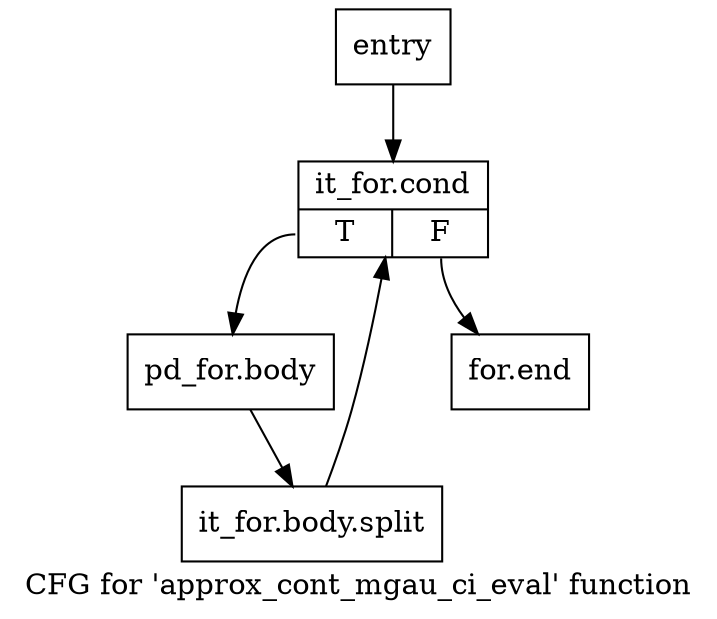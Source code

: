 digraph "CFG for 'approx_cont_mgau_ci_eval' function" {
	label="CFG for 'approx_cont_mgau_ci_eval' function";

	Node0xd87ba0 [shape=record,label="{entry}"];
	Node0xd87ba0 -> Node0xd87bf0;
	Node0xd87bf0 [shape=record,label="{it_for.cond|{<s0>T|<s1>F}}"];
	Node0xd87bf0:s0 -> Node0xd87c40;
	Node0xd87bf0:s1 -> Node0xd87c90;
	Node0xd87c40 [shape=record,label="{pd_for.body}"];
	Node0xd87c40 -> Node0x1414e20;
	Node0x1414e20 [shape=record,label="{it_for.body.split}"];
	Node0x1414e20 -> Node0xd87bf0;
	Node0xd87c90 [shape=record,label="{for.end}"];
}
